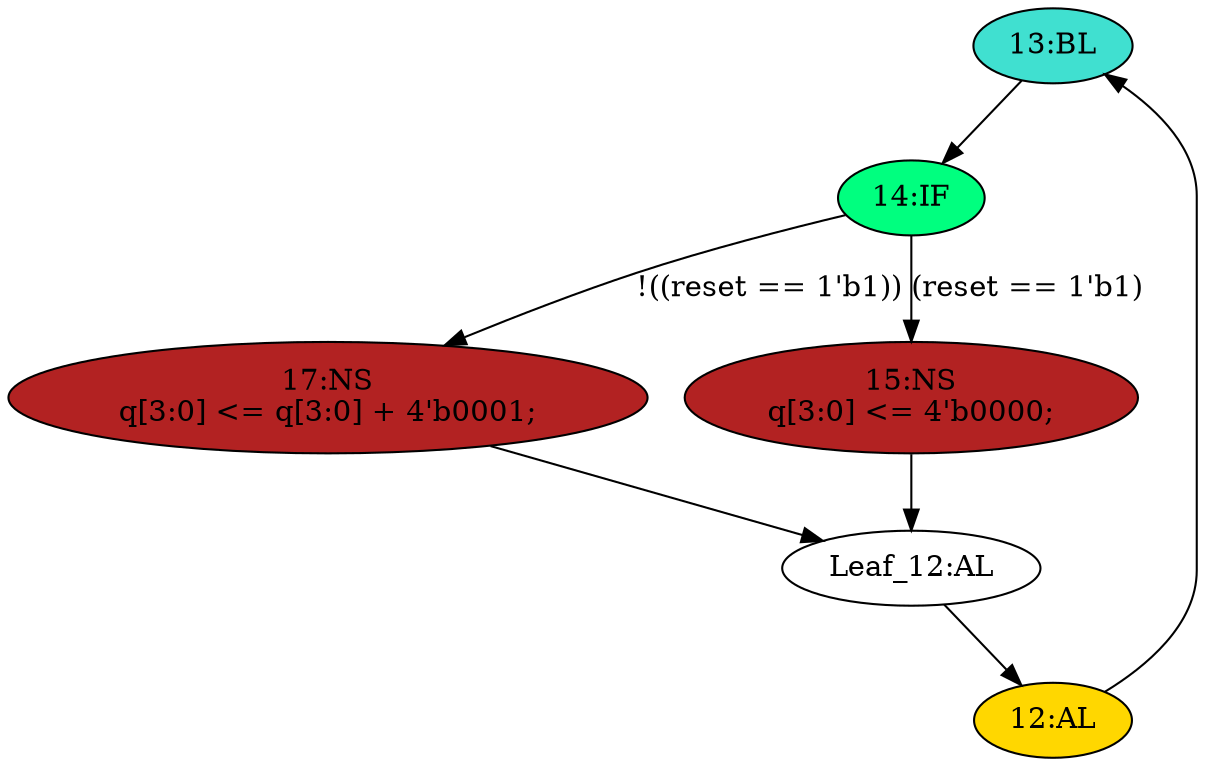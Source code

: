 strict digraph "compose( ,  )" {
	node [label="\N"];
	"13:BL"	[ast="<pyverilog.vparser.ast.Block object at 0x7fb3361b5690>",
		fillcolor=turquoise,
		label="13:BL",
		statements="[]",
		style=filled,
		typ=Block];
	"14:IF"	[ast="<pyverilog.vparser.ast.IfStatement object at 0x7fb336123610>",
		fillcolor=springgreen,
		label="14:IF",
		statements="[]",
		style=filled,
		typ=IfStatement];
	"13:BL" -> "14:IF"	[cond="[]",
		lineno=None];
	"17:NS"	[ast="<pyverilog.vparser.ast.NonblockingSubstitution object at 0x7fb3360cecd0>",
		fillcolor=firebrick,
		label="17:NS
q[3:0] <= q[3:0] + 4'b0001;",
		statements="[<pyverilog.vparser.ast.NonblockingSubstitution object at 0x7fb3360cecd0>]",
		style=filled,
		typ=NonblockingSubstitution];
	"14:IF" -> "17:NS"	[cond="['reset']",
		label="!((reset == 1'b1))",
		lineno=14];
	"15:NS"	[ast="<pyverilog.vparser.ast.NonblockingSubstitution object at 0x7fb3360d6bd0>",
		fillcolor=firebrick,
		label="15:NS
q[3:0] <= 4'b0000;",
		statements="[<pyverilog.vparser.ast.NonblockingSubstitution object at 0x7fb3360d6bd0>]",
		style=filled,
		typ=NonblockingSubstitution];
	"14:IF" -> "15:NS"	[cond="['reset']",
		label="(reset == 1'b1)",
		lineno=14];
	"Leaf_12:AL"	[def_var="['q']",
		label="Leaf_12:AL"];
	"17:NS" -> "Leaf_12:AL"	[cond="[]",
		lineno=None];
	"15:NS" -> "Leaf_12:AL"	[cond="[]",
		lineno=None];
	"12:AL"	[ast="<pyverilog.vparser.ast.Always object at 0x7fb3361b5f10>",
		clk_sens=True,
		fillcolor=gold,
		label="12:AL",
		sens="['clk']",
		statements="[]",
		style=filled,
		typ=Always,
		use_var="['reset', 'q']"];
	"12:AL" -> "13:BL"	[cond="[]",
		lineno=None];
	"Leaf_12:AL" -> "12:AL";
}
